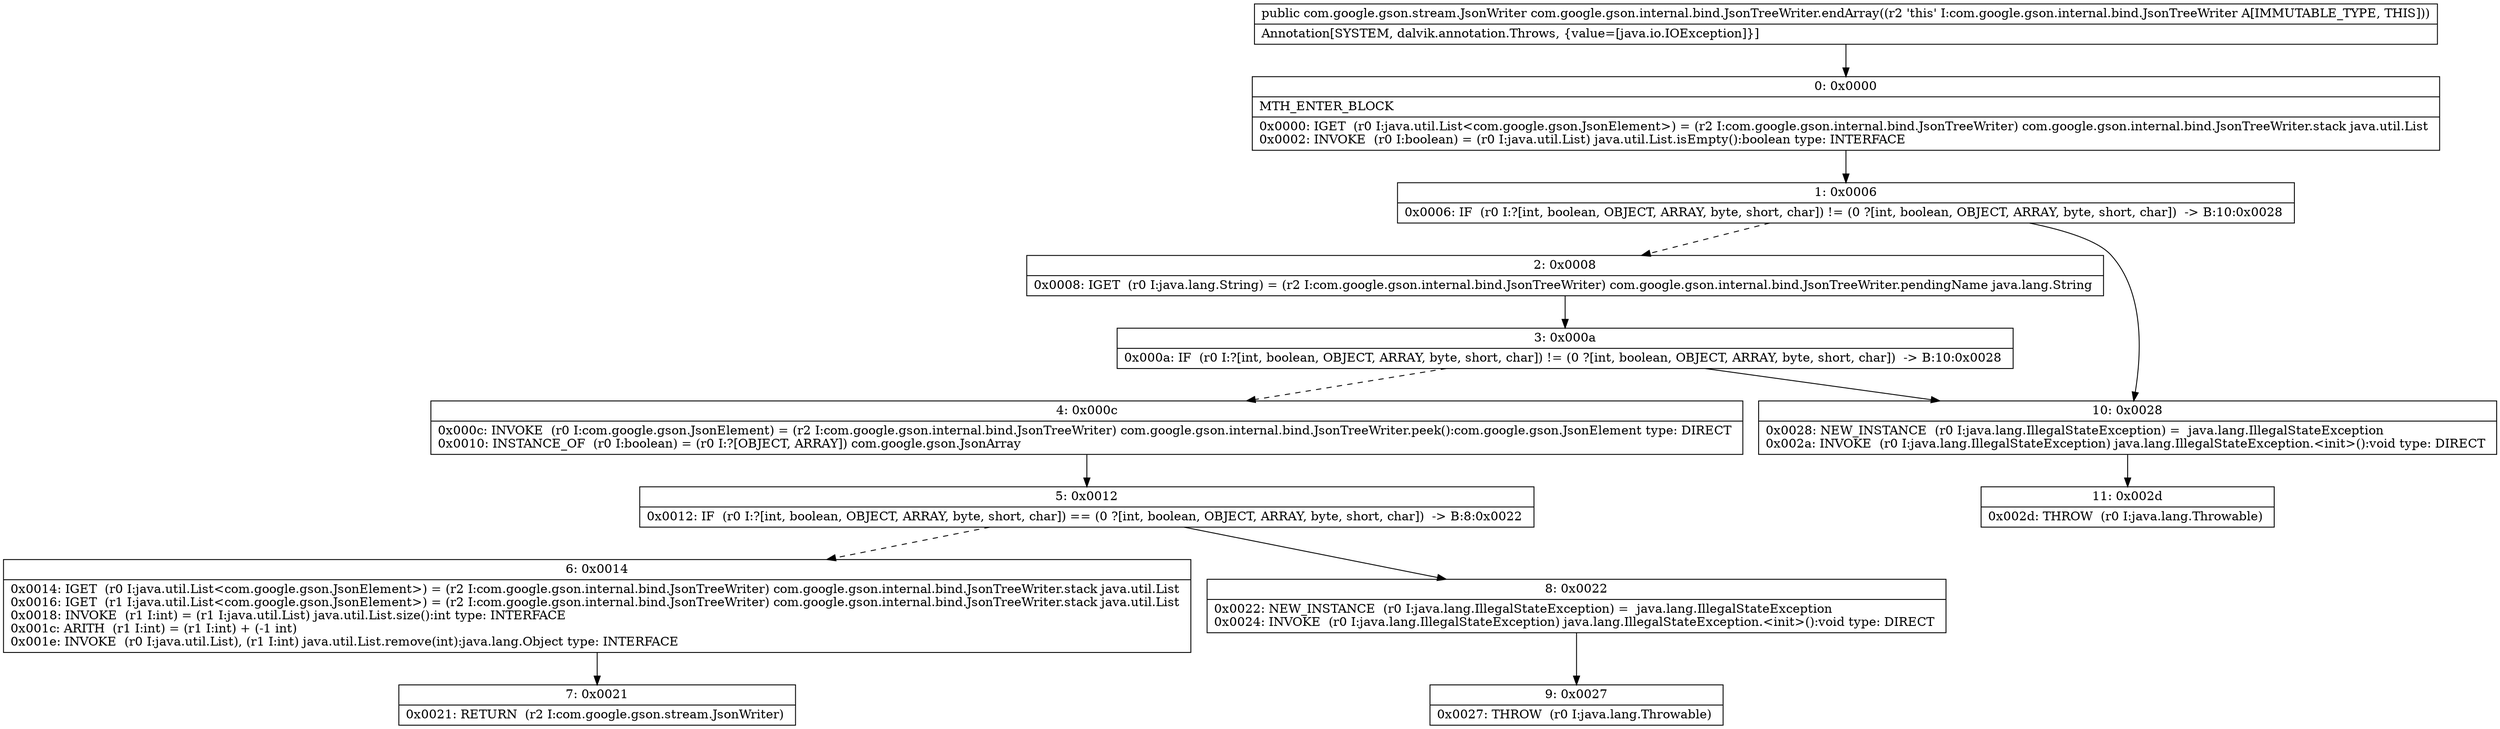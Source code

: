 digraph "CFG forcom.google.gson.internal.bind.JsonTreeWriter.endArray()Lcom\/google\/gson\/stream\/JsonWriter;" {
Node_0 [shape=record,label="{0\:\ 0x0000|MTH_ENTER_BLOCK\l|0x0000: IGET  (r0 I:java.util.List\<com.google.gson.JsonElement\>) = (r2 I:com.google.gson.internal.bind.JsonTreeWriter) com.google.gson.internal.bind.JsonTreeWriter.stack java.util.List \l0x0002: INVOKE  (r0 I:boolean) = (r0 I:java.util.List) java.util.List.isEmpty():boolean type: INTERFACE \l}"];
Node_1 [shape=record,label="{1\:\ 0x0006|0x0006: IF  (r0 I:?[int, boolean, OBJECT, ARRAY, byte, short, char]) != (0 ?[int, boolean, OBJECT, ARRAY, byte, short, char])  \-\> B:10:0x0028 \l}"];
Node_2 [shape=record,label="{2\:\ 0x0008|0x0008: IGET  (r0 I:java.lang.String) = (r2 I:com.google.gson.internal.bind.JsonTreeWriter) com.google.gson.internal.bind.JsonTreeWriter.pendingName java.lang.String \l}"];
Node_3 [shape=record,label="{3\:\ 0x000a|0x000a: IF  (r0 I:?[int, boolean, OBJECT, ARRAY, byte, short, char]) != (0 ?[int, boolean, OBJECT, ARRAY, byte, short, char])  \-\> B:10:0x0028 \l}"];
Node_4 [shape=record,label="{4\:\ 0x000c|0x000c: INVOKE  (r0 I:com.google.gson.JsonElement) = (r2 I:com.google.gson.internal.bind.JsonTreeWriter) com.google.gson.internal.bind.JsonTreeWriter.peek():com.google.gson.JsonElement type: DIRECT \l0x0010: INSTANCE_OF  (r0 I:boolean) = (r0 I:?[OBJECT, ARRAY]) com.google.gson.JsonArray \l}"];
Node_5 [shape=record,label="{5\:\ 0x0012|0x0012: IF  (r0 I:?[int, boolean, OBJECT, ARRAY, byte, short, char]) == (0 ?[int, boolean, OBJECT, ARRAY, byte, short, char])  \-\> B:8:0x0022 \l}"];
Node_6 [shape=record,label="{6\:\ 0x0014|0x0014: IGET  (r0 I:java.util.List\<com.google.gson.JsonElement\>) = (r2 I:com.google.gson.internal.bind.JsonTreeWriter) com.google.gson.internal.bind.JsonTreeWriter.stack java.util.List \l0x0016: IGET  (r1 I:java.util.List\<com.google.gson.JsonElement\>) = (r2 I:com.google.gson.internal.bind.JsonTreeWriter) com.google.gson.internal.bind.JsonTreeWriter.stack java.util.List \l0x0018: INVOKE  (r1 I:int) = (r1 I:java.util.List) java.util.List.size():int type: INTERFACE \l0x001c: ARITH  (r1 I:int) = (r1 I:int) + (\-1 int) \l0x001e: INVOKE  (r0 I:java.util.List), (r1 I:int) java.util.List.remove(int):java.lang.Object type: INTERFACE \l}"];
Node_7 [shape=record,label="{7\:\ 0x0021|0x0021: RETURN  (r2 I:com.google.gson.stream.JsonWriter) \l}"];
Node_8 [shape=record,label="{8\:\ 0x0022|0x0022: NEW_INSTANCE  (r0 I:java.lang.IllegalStateException) =  java.lang.IllegalStateException \l0x0024: INVOKE  (r0 I:java.lang.IllegalStateException) java.lang.IllegalStateException.\<init\>():void type: DIRECT \l}"];
Node_9 [shape=record,label="{9\:\ 0x0027|0x0027: THROW  (r0 I:java.lang.Throwable) \l}"];
Node_10 [shape=record,label="{10\:\ 0x0028|0x0028: NEW_INSTANCE  (r0 I:java.lang.IllegalStateException) =  java.lang.IllegalStateException \l0x002a: INVOKE  (r0 I:java.lang.IllegalStateException) java.lang.IllegalStateException.\<init\>():void type: DIRECT \l}"];
Node_11 [shape=record,label="{11\:\ 0x002d|0x002d: THROW  (r0 I:java.lang.Throwable) \l}"];
MethodNode[shape=record,label="{public com.google.gson.stream.JsonWriter com.google.gson.internal.bind.JsonTreeWriter.endArray((r2 'this' I:com.google.gson.internal.bind.JsonTreeWriter A[IMMUTABLE_TYPE, THIS]))  | Annotation[SYSTEM, dalvik.annotation.Throws, \{value=[java.io.IOException]\}]\l}"];
MethodNode -> Node_0;
Node_0 -> Node_1;
Node_1 -> Node_2[style=dashed];
Node_1 -> Node_10;
Node_2 -> Node_3;
Node_3 -> Node_4[style=dashed];
Node_3 -> Node_10;
Node_4 -> Node_5;
Node_5 -> Node_6[style=dashed];
Node_5 -> Node_8;
Node_6 -> Node_7;
Node_8 -> Node_9;
Node_10 -> Node_11;
}

